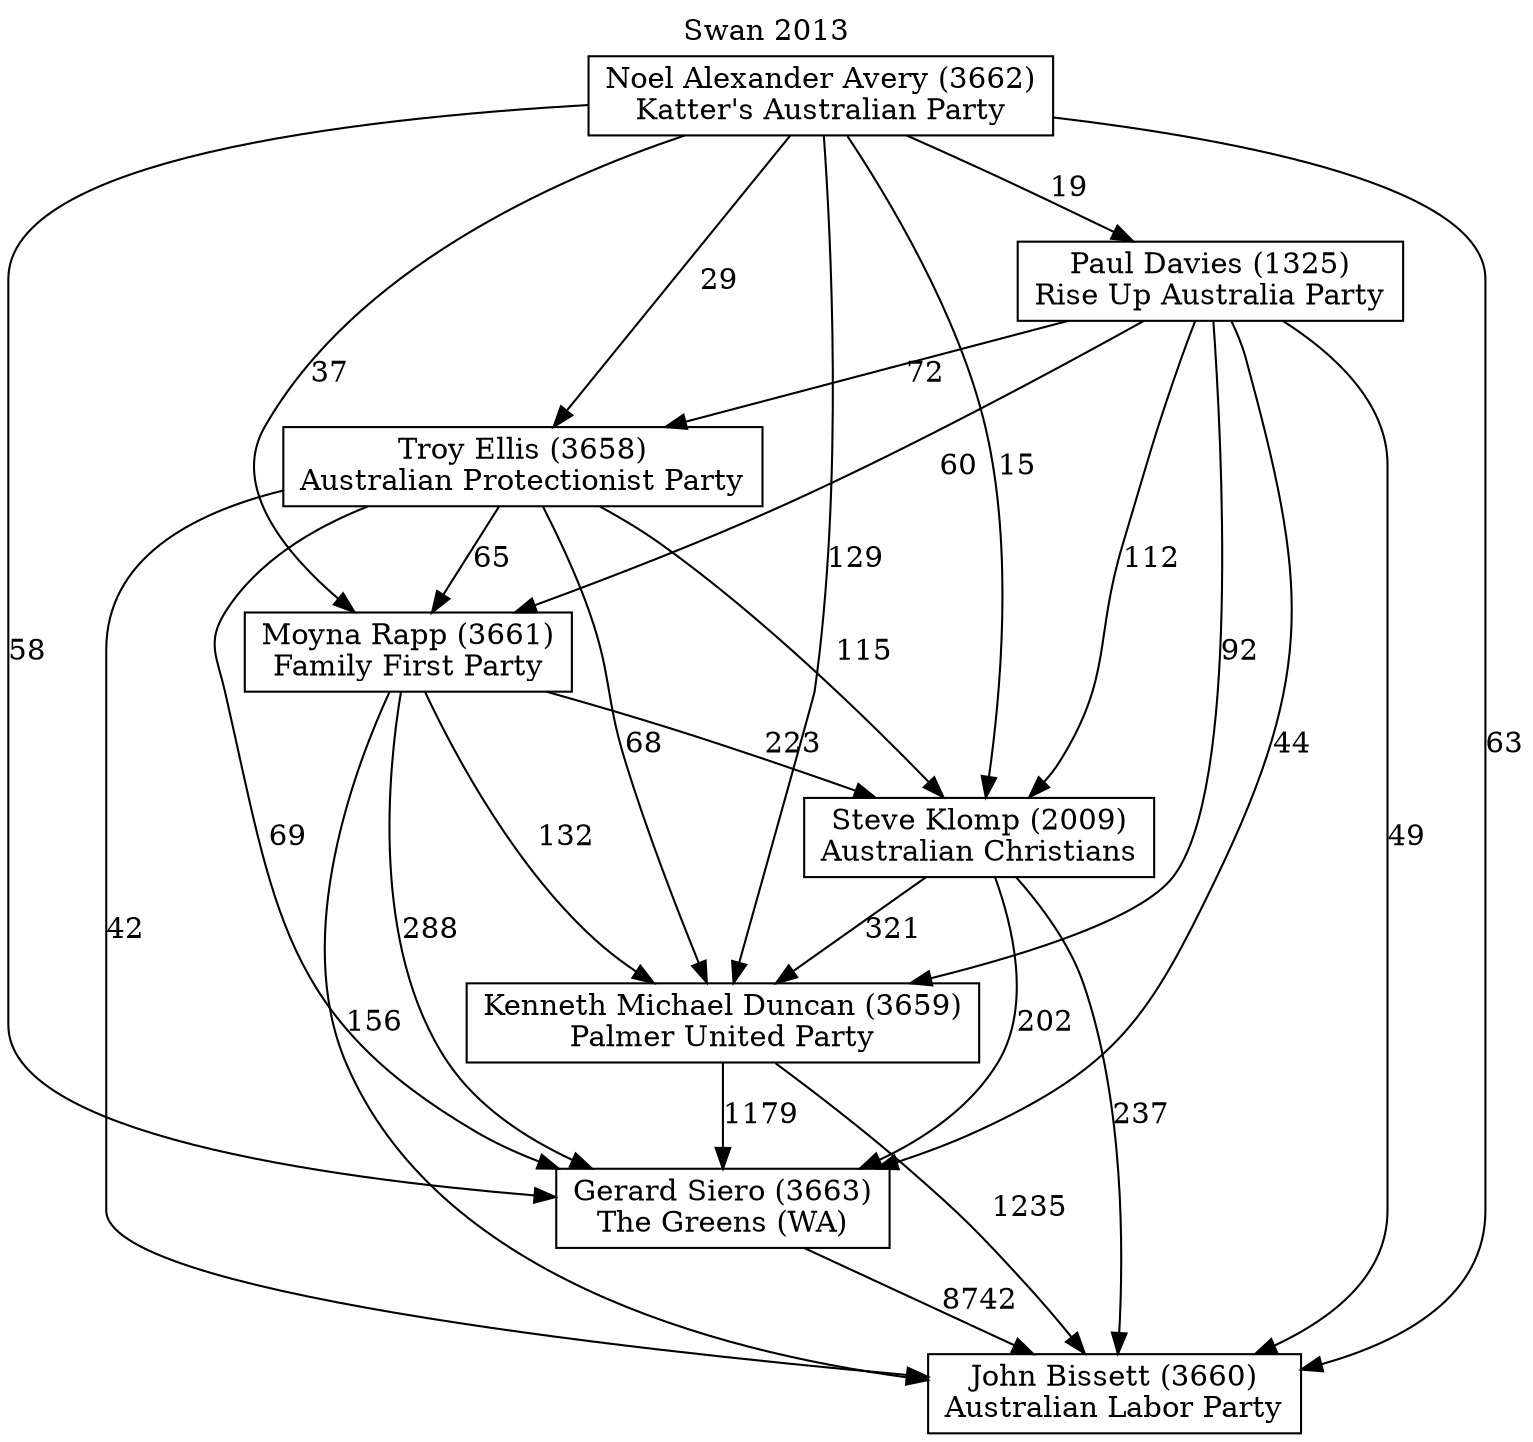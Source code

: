 // House preference flow
digraph "John Bissett (3660)_Swan_2013" {
	graph [label="Swan 2013" labelloc=t mclimit=10]
	node [shape=box]
	"Gerard Siero (3663)" [label="Gerard Siero (3663)
The Greens (WA)"]
	"John Bissett (3660)" [label="John Bissett (3660)
Australian Labor Party"]
	"Kenneth Michael Duncan (3659)" [label="Kenneth Michael Duncan (3659)
Palmer United Party"]
	"Moyna Rapp (3661)" [label="Moyna Rapp (3661)
Family First Party"]
	"Noel Alexander Avery (3662)" [label="Noel Alexander Avery (3662)
Katter's Australian Party"]
	"Paul Davies (1325)" [label="Paul Davies (1325)
Rise Up Australia Party"]
	"Steve Klomp (2009)" [label="Steve Klomp (2009)
Australian Christians"]
	"Troy Ellis (3658)" [label="Troy Ellis (3658)
Australian Protectionist Party"]
	"Gerard Siero (3663)" -> "John Bissett (3660)" [label=8742]
	"Kenneth Michael Duncan (3659)" -> "Gerard Siero (3663)" [label=1179]
	"Kenneth Michael Duncan (3659)" -> "John Bissett (3660)" [label=1235]
	"Moyna Rapp (3661)" -> "Gerard Siero (3663)" [label=288]
	"Moyna Rapp (3661)" -> "John Bissett (3660)" [label=156]
	"Moyna Rapp (3661)" -> "Kenneth Michael Duncan (3659)" [label=132]
	"Moyna Rapp (3661)" -> "Steve Klomp (2009)" [label=223]
	"Noel Alexander Avery (3662)" -> "Gerard Siero (3663)" [label=58]
	"Noel Alexander Avery (3662)" -> "John Bissett (3660)" [label=63]
	"Noel Alexander Avery (3662)" -> "Kenneth Michael Duncan (3659)" [label=129]
	"Noel Alexander Avery (3662)" -> "Moyna Rapp (3661)" [label=37]
	"Noel Alexander Avery (3662)" -> "Paul Davies (1325)" [label=19]
	"Noel Alexander Avery (3662)" -> "Steve Klomp (2009)" [label=15]
	"Noel Alexander Avery (3662)" -> "Troy Ellis (3658)" [label=29]
	"Paul Davies (1325)" -> "Gerard Siero (3663)" [label=44]
	"Paul Davies (1325)" -> "John Bissett (3660)" [label=49]
	"Paul Davies (1325)" -> "Kenneth Michael Duncan (3659)" [label=92]
	"Paul Davies (1325)" -> "Moyna Rapp (3661)" [label=60]
	"Paul Davies (1325)" -> "Steve Klomp (2009)" [label=112]
	"Paul Davies (1325)" -> "Troy Ellis (3658)" [label=72]
	"Steve Klomp (2009)" -> "Gerard Siero (3663)" [label=202]
	"Steve Klomp (2009)" -> "John Bissett (3660)" [label=237]
	"Steve Klomp (2009)" -> "Kenneth Michael Duncan (3659)" [label=321]
	"Troy Ellis (3658)" -> "Gerard Siero (3663)" [label=69]
	"Troy Ellis (3658)" -> "John Bissett (3660)" [label=42]
	"Troy Ellis (3658)" -> "Kenneth Michael Duncan (3659)" [label=68]
	"Troy Ellis (3658)" -> "Moyna Rapp (3661)" [label=65]
	"Troy Ellis (3658)" -> "Steve Klomp (2009)" [label=115]
}

